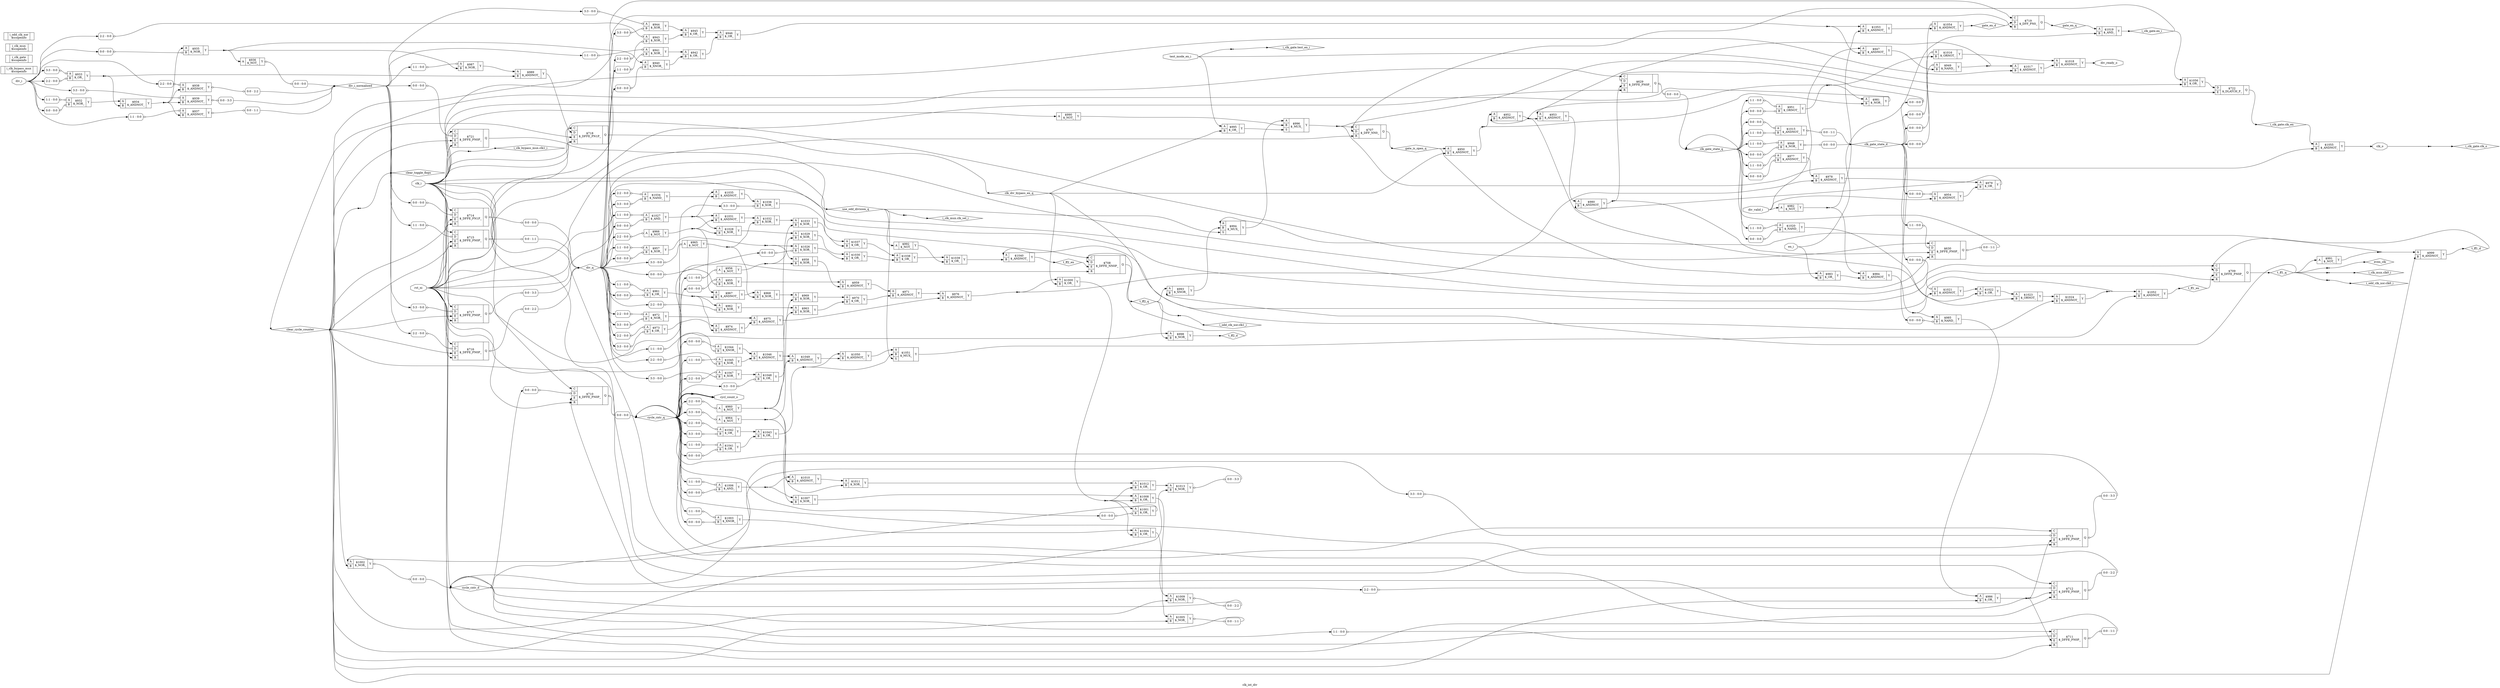 digraph "clk_int_div" {
label="clk_int_div";
rankdir="LR";
remincross=true;
n103 [ shape=diamond, label="clear_cycle_counter", color="black", fontcolor="black"];
n104 [ shape=diamond, label="clear_toggle_flops", color="black", fontcolor="black"];
n105 [ shape=diamond, label="clk_div_bypass_en_q", color="black", fontcolor="black"];
n106 [ shape=diamond, label="clk_gate_state_d", color="black", fontcolor="black"];
n107 [ shape=diamond, label="clk_gate_state_q", color="black", fontcolor="black"];
n108 [ shape=octagon, label="clk_i", color="black", fontcolor="black"];
n109 [ shape=octagon, label="clk_o", color="black", fontcolor="black"];
n110 [ shape=octagon, label="cycl_count_o", color="black", fontcolor="black"];
n111 [ shape=diamond, label="cycle_cntr_d", color="black", fontcolor="black"];
n112 [ shape=diamond, label="cycle_cntr_q", color="black", fontcolor="black"];
n113 [ shape=octagon, label="div_i", color="black", fontcolor="black"];
n114 [ shape=diamond, label="div_i_normalized", color="black", fontcolor="black"];
n115 [ shape=diamond, label="div_q", color="black", fontcolor="black"];
n116 [ shape=octagon, label="div_ready_o", color="black", fontcolor="black"];
n117 [ shape=octagon, label="div_valid_i", color="black", fontcolor="black"];
n118 [ shape=octagon, label="en_i", color="black", fontcolor="black"];
n119 [ shape=diamond, label="even_clk", color="black", fontcolor="black"];
n120 [ shape=diamond, label="gate_en_d", color="black", fontcolor="black"];
n121 [ shape=diamond, label="gate_en_q", color="black", fontcolor="black"];
n122 [ shape=diamond, label="gate_is_open_q", color="black", fontcolor="black"];
n123 [ shape=diamond, label="i_clk_bypass_mux.clk1_i", color="black", fontcolor="black"];
n124 [ shape=diamond, label="i_clk_gate.clk_en", color="black", fontcolor="black"];
n125 [ shape=diamond, label="i_clk_gate.clk_o", color="black", fontcolor="black"];
n126 [ shape=diamond, label="i_clk_gate.en_i", color="black", fontcolor="black"];
n127 [ shape=diamond, label="i_clk_gate.test_en_i", color="black", fontcolor="black"];
n128 [ shape=diamond, label="i_clk_mux.clk0_i", color="black", fontcolor="black"];
n129 [ shape=diamond, label="i_clk_mux.clk_sel_i", color="black", fontcolor="black"];
n130 [ shape=diamond, label="i_odd_clk_xor.clk0_i", color="black", fontcolor="black"];
n131 [ shape=diamond, label="i_odd_clk_xor.clk1_i", color="black", fontcolor="black"];
n132 [ shape=octagon, label="rst_ni", color="black", fontcolor="black"];
n133 [ shape=diamond, label="t_ff1_d", color="black", fontcolor="black"];
n134 [ shape=diamond, label="t_ff1_en", color="black", fontcolor="black"];
n135 [ shape=diamond, label="t_ff1_q", color="black", fontcolor="black"];
n136 [ shape=diamond, label="t_ff2_d", color="black", fontcolor="black"];
n137 [ shape=diamond, label="t_ff2_en", color="black", fontcolor="black"];
n138 [ shape=diamond, label="t_ff2_q", color="black", fontcolor="black"];
n139 [ shape=octagon, label="test_mode_en_i", color="black", fontcolor="black"];
n140 [ shape=diamond, label="use_odd_division_q", color="black", fontcolor="black"];
c144 [ shape=record, label="{{<p141> A|<p142> B}|$1000\n$_OR_|{<p143> Y}}",  ];
c145 [ shape=record, label="{{<p141> A|<p142> B}|$1001\n$_OR_|{<p143> Y}}",  ];
x0 [ shape=record, style=rounded, label="<s0> 0:0 - 0:0 ", color="black", fontcolor="black" ];
x0:e -> c145:p142:w [arrowhead=odiamond, arrowtail=odiamond, dir=both, color="black", fontcolor="black", label=""];
c146 [ shape=record, label="{{<p141> A|<p142> B}|$1002\n$_NOR_|{<p143> Y}}",  ];
x1 [ shape=record, style=rounded, label="<s0> 0:0 - 0:0 ", color="black", fontcolor="black" ];
c146:p143:e -> x1:w [arrowhead=odiamond, arrowtail=odiamond, dir=both, color="black", fontcolor="black", label=""];
c147 [ shape=record, label="{{<p141> A|<p142> B}|$1003\n$_XNOR_|{<p143> Y}}",  ];
x2 [ shape=record, style=rounded, label="<s0> 1:1 - 0:0 ", color="black", fontcolor="black" ];
x2:e -> c147:p141:w [arrowhead=odiamond, arrowtail=odiamond, dir=both, color="black", fontcolor="black", label=""];
x3 [ shape=record, style=rounded, label="<s0> 0:0 - 0:0 ", color="black", fontcolor="black" ];
x3:e -> c147:p142:w [arrowhead=odiamond, arrowtail=odiamond, dir=both, color="black", fontcolor="black", label=""];
c148 [ shape=record, label="{{<p141> A|<p142> B}|$1004\n$_OR_|{<p143> Y}}",  ];
c149 [ shape=record, label="{{<p141> A|<p142> B}|$1005\n$_NOR_|{<p143> Y}}",  ];
x4 [ shape=record, style=rounded, label="<s0> 0:0 - 1:1 ", color="black", fontcolor="black" ];
c149:p143:e -> x4:w [arrowhead=odiamond, arrowtail=odiamond, dir=both, color="black", fontcolor="black", label=""];
c150 [ shape=record, label="{{<p141> A|<p142> B}|$1006\n$_AND_|{<p143> Y}}",  ];
x5 [ shape=record, style=rounded, label="<s0> 1:1 - 0:0 ", color="black", fontcolor="black" ];
x5:e -> c150:p141:w [arrowhead=odiamond, arrowtail=odiamond, dir=both, color="black", fontcolor="black", label=""];
x6 [ shape=record, style=rounded, label="<s0> 0:0 - 0:0 ", color="black", fontcolor="black" ];
x6:e -> c150:p142:w [arrowhead=odiamond, arrowtail=odiamond, dir=both, color="black", fontcolor="black", label=""];
c151 [ shape=record, label="{{<p141> A|<p142> B}|$1007\n$_XOR_|{<p143> Y}}",  ];
c152 [ shape=record, label="{{<p141> A|<p142> B}|$1008\n$_OR_|{<p143> Y}}",  ];
c153 [ shape=record, label="{{<p141> A|<p142> B}|$1009\n$_NOR_|{<p143> Y}}",  ];
x7 [ shape=record, style=rounded, label="<s0> 0:0 - 2:2 ", color="black", fontcolor="black" ];
c153:p143:e -> x7:w [arrowhead=odiamond, arrowtail=odiamond, dir=both, color="black", fontcolor="black", label=""];
c154 [ shape=record, label="{{<p141> A|<p142> B}|$1010\n$_ANDNOT_|{<p143> Y}}",  ];
c155 [ shape=record, label="{{<p141> A|<p142> B}|$1011\n$_XOR_|{<p143> Y}}",  ];
c156 [ shape=record, label="{{<p141> A|<p142> B}|$1012\n$_OR_|{<p143> Y}}",  ];
c157 [ shape=record, label="{{<p141> A|<p142> B}|$1013\n$_NOR_|{<p143> Y}}",  ];
x8 [ shape=record, style=rounded, label="<s0> 0:0 - 3:3 ", color="black", fontcolor="black" ];
c157:p143:e -> x8:w [arrowhead=odiamond, arrowtail=odiamond, dir=both, color="black", fontcolor="black", label=""];
c158 [ shape=record, label="{{<p141> A|<p142> B}|$1015\n$_ANDNOT_|{<p143> Y}}",  ];
x9 [ shape=record, style=rounded, label="<s0> 0:0 - 0:0 ", color="black", fontcolor="black" ];
x9:e -> c158:p141:w [arrowhead=odiamond, arrowtail=odiamond, dir=both, color="black", fontcolor="black", label=""];
x10 [ shape=record, style=rounded, label="<s0> 1:1 - 0:0 ", color="black", fontcolor="black" ];
x10:e -> c158:p142:w [arrowhead=odiamond, arrowtail=odiamond, dir=both, color="black", fontcolor="black", label=""];
x11 [ shape=record, style=rounded, label="<s0> 0:0 - 1:1 ", color="black", fontcolor="black" ];
c158:p143:e -> x11:w [arrowhead=odiamond, arrowtail=odiamond, dir=both, color="black", fontcolor="black", label=""];
c159 [ shape=record, label="{{<p141> A|<p142> B}|$1016\n$_ORNOT_|{<p143> Y}}",  ];
x12 [ shape=record, style=rounded, label="<s0> 0:0 - 0:0 ", color="black", fontcolor="black" ];
x12:e -> c159:p141:w [arrowhead=odiamond, arrowtail=odiamond, dir=both, color="black", fontcolor="black", label=""];
c160 [ shape=record, label="{{<p141> A|<p142> B}|$1017\n$_ANDNOT_|{<p143> Y}}",  ];
c161 [ shape=record, label="{{<p141> A|<p142> B}|$1018\n$_ANDNOT_|{<p143> Y}}",  ];
c162 [ shape=record, label="{{<p141> A|<p142> B}|$1019\n$_AND_|{<p143> Y}}",  ];
c163 [ shape=record, label="{{<p141> A|<p142> B}|$1020\n$_NAND_|{<p143> Y}}",  ];
x13 [ shape=record, style=rounded, label="<s0> 1:1 - 0:0 ", color="black", fontcolor="black" ];
x13:e -> c163:p141:w [arrowhead=odiamond, arrowtail=odiamond, dir=both, color="black", fontcolor="black", label=""];
x14 [ shape=record, style=rounded, label="<s0> 0:0 - 0:0 ", color="black", fontcolor="black" ];
x14:e -> c163:p142:w [arrowhead=odiamond, arrowtail=odiamond, dir=both, color="black", fontcolor="black", label=""];
c164 [ shape=record, label="{{<p141> A|<p142> B}|$1021\n$_ANDNOT_|{<p143> Y}}",  ];
x15 [ shape=record, style=rounded, label="<s0> 0:0 - 0:0 ", color="black", fontcolor="black" ];
x15:e -> c164:p141:w [arrowhead=odiamond, arrowtail=odiamond, dir=both, color="black", fontcolor="black", label=""];
c165 [ shape=record, label="{{<p141> A|<p142> B}|$1022\n$_OR_|{<p143> Y}}",  ];
c166 [ shape=record, label="{{<p141> A|<p142> B}|$1023\n$_ORNOT_|{<p143> Y}}",  ];
c167 [ shape=record, label="{{<p141> A|<p142> B}|$1024\n$_ANDNOT_|{<p143> Y}}",  ];
c168 [ shape=record, label="{{<p141> A|<p142> B}|$1026\n$_XOR_|{<p143> Y}}",  ];
x16 [ shape=record, style=rounded, label="<s0> 0:0 - 0:0 ", color="black", fontcolor="black" ];
x16:e -> c168:p142:w [arrowhead=odiamond, arrowtail=odiamond, dir=both, color="black", fontcolor="black", label=""];
c169 [ shape=record, label="{{<p141> A|<p142> B}|$1027\n$_AND_|{<p143> Y}}",  ];
x17 [ shape=record, style=rounded, label="<s0> 1:1 - 0:0 ", color="black", fontcolor="black" ];
x17:e -> c169:p141:w [arrowhead=odiamond, arrowtail=odiamond, dir=both, color="black", fontcolor="black", label=""];
x18 [ shape=record, style=rounded, label="<s0> 0:0 - 0:0 ", color="black", fontcolor="black" ];
x18:e -> c169:p142:w [arrowhead=odiamond, arrowtail=odiamond, dir=both, color="black", fontcolor="black", label=""];
c170 [ shape=record, label="{{<p141> A|<p142> B}|$1028\n$_XOR_|{<p143> Y}}",  ];
c171 [ shape=record, label="{{<p141> A|<p142> B}|$1029\n$_XOR_|{<p143> Y}}",  ];
c172 [ shape=record, label="{{<p141> A|<p142> B}|$1030\n$_OR_|{<p143> Y}}",  ];
c173 [ shape=record, label="{{<p141> A|<p142> B}|$1031\n$_ANDNOT_|{<p143> Y}}",  ];
c174 [ shape=record, label="{{<p141> A|<p142> B}|$1032\n$_XOR_|{<p143> Y}}",  ];
c175 [ shape=record, label="{{<p141> A|<p142> B}|$1033\n$_XOR_|{<p143> Y}}",  ];
c176 [ shape=record, label="{{<p141> A|<p142> B}|$1034\n$_NAND_|{<p143> Y}}",  ];
x19 [ shape=record, style=rounded, label="<s0> 2:2 - 0:0 ", color="black", fontcolor="black" ];
x19:e -> c176:p141:w [arrowhead=odiamond, arrowtail=odiamond, dir=both, color="black", fontcolor="black", label=""];
x20 [ shape=record, style=rounded, label="<s0> 3:3 - 0:0 ", color="black", fontcolor="black" ];
x20:e -> c176:p142:w [arrowhead=odiamond, arrowtail=odiamond, dir=both, color="black", fontcolor="black", label=""];
c177 [ shape=record, label="{{<p141> A|<p142> B}|$1035\n$_ANDNOT_|{<p143> Y}}",  ];
c178 [ shape=record, label="{{<p141> A|<p142> B}|$1036\n$_XOR_|{<p143> Y}}",  ];
x21 [ shape=record, style=rounded, label="<s0> 3:3 - 0:0 ", color="black", fontcolor="black" ];
x21:e -> c178:p142:w [arrowhead=odiamond, arrowtail=odiamond, dir=both, color="black", fontcolor="black", label=""];
c179 [ shape=record, label="{{<p141> A|<p142> B}|$1037\n$_OR_|{<p143> Y}}",  ];
c180 [ shape=record, label="{{<p141> A|<p142> B}|$1038\n$_OR_|{<p143> Y}}",  ];
c181 [ shape=record, label="{{<p141> A|<p142> B}|$1039\n$_OR_|{<p143> Y}}",  ];
c182 [ shape=record, label="{{<p141> A|<p142> B}|$1040\n$_ANDNOT_|{<p143> Y}}",  ];
c183 [ shape=record, label="{{<p141> A|<p142> B}|$1041\n$_OR_|{<p143> Y}}",  ];
x22 [ shape=record, style=rounded, label="<s0> 1:1 - 0:0 ", color="black", fontcolor="black" ];
x22:e -> c183:p141:w [arrowhead=odiamond, arrowtail=odiamond, dir=both, color="black", fontcolor="black", label=""];
x23 [ shape=record, style=rounded, label="<s0> 0:0 - 0:0 ", color="black", fontcolor="black" ];
x23:e -> c183:p142:w [arrowhead=odiamond, arrowtail=odiamond, dir=both, color="black", fontcolor="black", label=""];
c184 [ shape=record, label="{{<p141> A|<p142> B}|$1042\n$_OR_|{<p143> Y}}",  ];
x24 [ shape=record, style=rounded, label="<s0> 2:2 - 0:0 ", color="black", fontcolor="black" ];
x24:e -> c184:p141:w [arrowhead=odiamond, arrowtail=odiamond, dir=both, color="black", fontcolor="black", label=""];
x25 [ shape=record, style=rounded, label="<s0> 3:3 - 0:0 ", color="black", fontcolor="black" ];
x25:e -> c184:p142:w [arrowhead=odiamond, arrowtail=odiamond, dir=both, color="black", fontcolor="black", label=""];
c185 [ shape=record, label="{{<p141> A|<p142> B}|$1043\n$_OR_|{<p143> Y}}",  ];
c186 [ shape=record, label="{{<p141> A|<p142> B}|$1044\n$_XNOR_|{<p143> Y}}",  ];
x26 [ shape=record, style=rounded, label="<s0> 0:0 - 0:0 ", color="black", fontcolor="black" ];
x26:e -> c186:p141:w [arrowhead=odiamond, arrowtail=odiamond, dir=both, color="black", fontcolor="black", label=""];
x27 [ shape=record, style=rounded, label="<s0> 1:1 - 0:0 ", color="black", fontcolor="black" ];
x27:e -> c186:p142:w [arrowhead=odiamond, arrowtail=odiamond, dir=both, color="black", fontcolor="black", label=""];
c187 [ shape=record, label="{{<p141> A|<p142> B}|$1045\n$_XOR_|{<p143> Y}}",  ];
x28 [ shape=record, style=rounded, label="<s0> 1:1 - 0:0 ", color="black", fontcolor="black" ];
x28:e -> c187:p141:w [arrowhead=odiamond, arrowtail=odiamond, dir=both, color="black", fontcolor="black", label=""];
x29 [ shape=record, style=rounded, label="<s0> 2:2 - 0:0 ", color="black", fontcolor="black" ];
x29:e -> c187:p142:w [arrowhead=odiamond, arrowtail=odiamond, dir=both, color="black", fontcolor="black", label=""];
c188 [ shape=record, label="{{<p141> A|<p142> B}|$1046\n$_ANDNOT_|{<p143> Y}}",  ];
c189 [ shape=record, label="{{<p141> A|<p142> B}|$1047\n$_XOR_|{<p143> Y}}",  ];
x30 [ shape=record, style=rounded, label="<s0> 2:2 - 0:0 ", color="black", fontcolor="black" ];
x30:e -> c189:p141:w [arrowhead=odiamond, arrowtail=odiamond, dir=both, color="black", fontcolor="black", label=""];
x31 [ shape=record, style=rounded, label="<s0> 3:3 - 0:0 ", color="black", fontcolor="black" ];
x31:e -> c189:p142:w [arrowhead=odiamond, arrowtail=odiamond, dir=both, color="black", fontcolor="black", label=""];
c190 [ shape=record, label="{{<p141> A|<p142> B}|$1048\n$_OR_|{<p143> Y}}",  ];
x32 [ shape=record, style=rounded, label="<s0> 3:3 - 0:0 ", color="black", fontcolor="black" ];
x32:e -> c190:p142:w [arrowhead=odiamond, arrowtail=odiamond, dir=both, color="black", fontcolor="black", label=""];
c191 [ shape=record, label="{{<p141> A|<p142> B}|$1049\n$_ANDNOT_|{<p143> Y}}",  ];
c192 [ shape=record, label="{{<p141> A|<p142> B}|$1050\n$_ANDNOT_|{<p143> Y}}",  ];
c194 [ shape=record, label="{{<p141> A|<p142> B|<p193> S}|$1051\n$_MUX_|{<p143> Y}}",  ];
c195 [ shape=record, label="{{<p141> A|<p142> B}|$1052\n$_ANDNOT_|{<p143> Y}}",  ];
c196 [ shape=record, label="{{<p141> A|<p142> B}|$1053\n$_ANDNOT_|{<p143> Y}}",  ];
c197 [ shape=record, label="{{<p141> A|<p142> B}|$1054\n$_ANDNOT_|{<p143> Y}}",  ];
x33 [ shape=record, style=rounded, label="<s0> 0:0 - 0:0 ", color="black", fontcolor="black" ];
x33:e -> c197:p141:w [arrowhead=odiamond, arrowtail=odiamond, dir=both, color="black", fontcolor="black", label=""];
c198 [ shape=record, label="{{<p141> A|<p142> B}|$1055\n$_ANDNOT_|{<p143> Y}}",  ];
c199 [ shape=record, label="{{<p141> A|<p142> B}|$1056\n$_OR_|{<p143> Y}}",  ];
c200 [ shape=record, label="{{<p141> A|<p142> B}|$932\n$_NOR_|{<p143> Y}}",  ];
x34 [ shape=record, style=rounded, label="<s0> 1:1 - 0:0 ", color="black", fontcolor="black" ];
x34:e -> c200:p141:w [arrowhead=odiamond, arrowtail=odiamond, dir=both, color="black", fontcolor="black", label=""];
x35 [ shape=record, style=rounded, label="<s0> 0:0 - 0:0 ", color="black", fontcolor="black" ];
x35:e -> c200:p142:w [arrowhead=odiamond, arrowtail=odiamond, dir=both, color="black", fontcolor="black", label=""];
c201 [ shape=record, label="{{<p141> A|<p142> B}|$933\n$_OR_|{<p143> Y}}",  ];
x36 [ shape=record, style=rounded, label="<s0> 3:3 - 0:0 ", color="black", fontcolor="black" ];
x36:e -> c201:p141:w [arrowhead=odiamond, arrowtail=odiamond, dir=both, color="black", fontcolor="black", label=""];
x37 [ shape=record, style=rounded, label="<s0> 2:2 - 0:0 ", color="black", fontcolor="black" ];
x37:e -> c201:p142:w [arrowhead=odiamond, arrowtail=odiamond, dir=both, color="black", fontcolor="black", label=""];
c202 [ shape=record, label="{{<p141> A|<p142> B}|$934\n$_ANDNOT_|{<p143> Y}}",  ];
c203 [ shape=record, label="{{<p141> A|<p142> B}|$935\n$_NOR_|{<p143> Y}}",  ];
x38 [ shape=record, style=rounded, label="<s0> 0:0 - 0:0 ", color="black", fontcolor="black" ];
x38:e -> c203:p142:w [arrowhead=odiamond, arrowtail=odiamond, dir=both, color="black", fontcolor="black", label=""];
c204 [ shape=record, label="{{<p141> A}|$936\n$_NOT_|{<p143> Y}}",  ];
x39 [ shape=record, style=rounded, label="<s0> 0:0 - 0:0 ", color="black", fontcolor="black" ];
c204:p143:e -> x39:w [arrowhead=odiamond, arrowtail=odiamond, dir=both, color="black", fontcolor="black", label=""];
c205 [ shape=record, label="{{<p141> A|<p142> B}|$937\n$_ANDNOT_|{<p143> Y}}",  ];
x40 [ shape=record, style=rounded, label="<s0> 1:1 - 0:0 ", color="black", fontcolor="black" ];
x40:e -> c205:p141:w [arrowhead=odiamond, arrowtail=odiamond, dir=both, color="black", fontcolor="black", label=""];
x41 [ shape=record, style=rounded, label="<s0> 0:0 - 1:1 ", color="black", fontcolor="black" ];
c205:p143:e -> x41:w [arrowhead=odiamond, arrowtail=odiamond, dir=both, color="black", fontcolor="black", label=""];
c206 [ shape=record, label="{{<p141> A|<p142> B}|$938\n$_ANDNOT_|{<p143> Y}}",  ];
x42 [ shape=record, style=rounded, label="<s0> 2:2 - 0:0 ", color="black", fontcolor="black" ];
x42:e -> c206:p141:w [arrowhead=odiamond, arrowtail=odiamond, dir=both, color="black", fontcolor="black", label=""];
x43 [ shape=record, style=rounded, label="<s0> 0:0 - 2:2 ", color="black", fontcolor="black" ];
c206:p143:e -> x43:w [arrowhead=odiamond, arrowtail=odiamond, dir=both, color="black", fontcolor="black", label=""];
c207 [ shape=record, label="{{<p141> A|<p142> B}|$939\n$_ANDNOT_|{<p143> Y}}",  ];
x44 [ shape=record, style=rounded, label="<s0> 3:3 - 0:0 ", color="black", fontcolor="black" ];
x44:e -> c207:p141:w [arrowhead=odiamond, arrowtail=odiamond, dir=both, color="black", fontcolor="black", label=""];
x45 [ shape=record, style=rounded, label="<s0> 0:0 - 3:3 ", color="black", fontcolor="black" ];
c207:p143:e -> x45:w [arrowhead=odiamond, arrowtail=odiamond, dir=both, color="black", fontcolor="black", label=""];
c208 [ shape=record, label="{{<p141> A|<p142> B}|$940\n$_XNOR_|{<p143> Y}}",  ];
x46 [ shape=record, style=rounded, label="<s0> 0:0 - 0:0 ", color="black", fontcolor="black" ];
x46:e -> c208:p142:w [arrowhead=odiamond, arrowtail=odiamond, dir=both, color="black", fontcolor="black", label=""];
c209 [ shape=record, label="{{<p141> A|<p142> B}|$941\n$_XOR_|{<p143> Y}}",  ];
x47 [ shape=record, style=rounded, label="<s0> 1:1 - 0:0 ", color="black", fontcolor="black" ];
x47:e -> c209:p141:w [arrowhead=odiamond, arrowtail=odiamond, dir=both, color="black", fontcolor="black", label=""];
x48 [ shape=record, style=rounded, label="<s0> 1:1 - 0:0 ", color="black", fontcolor="black" ];
x48:e -> c209:p142:w [arrowhead=odiamond, arrowtail=odiamond, dir=both, color="black", fontcolor="black", label=""];
c210 [ shape=record, label="{{<p141> A|<p142> B}|$942\n$_OR_|{<p143> Y}}",  ];
c211 [ shape=record, label="{{<p141> A|<p142> B}|$943\n$_XOR_|{<p143> Y}}",  ];
x49 [ shape=record, style=rounded, label="<s0> 2:2 - 0:0 ", color="black", fontcolor="black" ];
x49:e -> c211:p141:w [arrowhead=odiamond, arrowtail=odiamond, dir=both, color="black", fontcolor="black", label=""];
x50 [ shape=record, style=rounded, label="<s0> 2:2 - 0:0 ", color="black", fontcolor="black" ];
x50:e -> c211:p142:w [arrowhead=odiamond, arrowtail=odiamond, dir=both, color="black", fontcolor="black", label=""];
c212 [ shape=record, label="{{<p141> A|<p142> B}|$944\n$_XOR_|{<p143> Y}}",  ];
x51 [ shape=record, style=rounded, label="<s0> 3:3 - 0:0 ", color="black", fontcolor="black" ];
x51:e -> c212:p141:w [arrowhead=odiamond, arrowtail=odiamond, dir=both, color="black", fontcolor="black", label=""];
x52 [ shape=record, style=rounded, label="<s0> 3:3 - 0:0 ", color="black", fontcolor="black" ];
x52:e -> c212:p142:w [arrowhead=odiamond, arrowtail=odiamond, dir=both, color="black", fontcolor="black", label=""];
c213 [ shape=record, label="{{<p141> A|<p142> B}|$945\n$_OR_|{<p143> Y}}",  ];
c214 [ shape=record, label="{{<p141> A|<p142> B}|$946\n$_OR_|{<p143> Y}}",  ];
c215 [ shape=record, label="{{<p141> A|<p142> B}|$947\n$_ANDNOT_|{<p143> Y}}",  ];
c216 [ shape=record, label="{{<p141> A|<p142> B}|$948\n$_NOR_|{<p143> Y}}",  ];
x53 [ shape=record, style=rounded, label="<s0> 1:1 - 0:0 ", color="black", fontcolor="black" ];
x53:e -> c216:p141:w [arrowhead=odiamond, arrowtail=odiamond, dir=both, color="black", fontcolor="black", label=""];
x54 [ shape=record, style=rounded, label="<s0> 0:0 - 0:0 ", color="black", fontcolor="black" ];
x54:e -> c216:p142:w [arrowhead=odiamond, arrowtail=odiamond, dir=both, color="black", fontcolor="black", label=""];
x55 [ shape=record, style=rounded, label="<s0> 0:0 - 0:0 ", color="black", fontcolor="black" ];
c216:p143:e -> x55:w [arrowhead=odiamond, arrowtail=odiamond, dir=both, color="black", fontcolor="black", label=""];
c217 [ shape=record, label="{{<p141> A|<p142> B}|$949\n$_NAND_|{<p143> Y}}",  ];
x56 [ shape=record, style=rounded, label="<s0> 0:0 - 0:0 ", color="black", fontcolor="black" ];
x56:e -> c217:p141:w [arrowhead=odiamond, arrowtail=odiamond, dir=both, color="black", fontcolor="black", label=""];
c218 [ shape=record, label="{{<p141> A|<p142> B}|$950\n$_ANDNOT_|{<p143> Y}}",  ];
c219 [ shape=record, label="{{<p141> A|<p142> B}|$951\n$_ORNOT_|{<p143> Y}}",  ];
x57 [ shape=record, style=rounded, label="<s0> 1:1 - 0:0 ", color="black", fontcolor="black" ];
x57:e -> c219:p141:w [arrowhead=odiamond, arrowtail=odiamond, dir=both, color="black", fontcolor="black", label=""];
x58 [ shape=record, style=rounded, label="<s0> 0:0 - 0:0 ", color="black", fontcolor="black" ];
x58:e -> c219:p142:w [arrowhead=odiamond, arrowtail=odiamond, dir=both, color="black", fontcolor="black", label=""];
c220 [ shape=record, label="{{<p141> A|<p142> B}|$952\n$_ANDNOT_|{<p143> Y}}",  ];
c221 [ shape=record, label="{{<p141> A|<p142> B}|$953\n$_ANDNOT_|{<p143> Y}}",  ];
c222 [ shape=record, label="{{<p141> A|<p142> B}|$954\n$_ANDNOT_|{<p143> Y}}",  ];
x59 [ shape=record, style=rounded, label="<s0> 0:0 - 0:0 ", color="black", fontcolor="black" ];
x59:e -> c222:p141:w [arrowhead=odiamond, arrowtail=odiamond, dir=both, color="black", fontcolor="black", label=""];
c223 [ shape=record, label="{{<p141> A|<p142> B}|$955\n$_XOR_|{<p143> Y}}",  ];
x60 [ shape=record, style=rounded, label="<s0> 0:0 - 0:0 ", color="black", fontcolor="black" ];
x60:e -> c223:p141:w [arrowhead=odiamond, arrowtail=odiamond, dir=both, color="black", fontcolor="black", label=""];
x61 [ shape=record, style=rounded, label="<s0> 0:0 - 0:0 ", color="black", fontcolor="black" ];
x61:e -> c223:p142:w [arrowhead=odiamond, arrowtail=odiamond, dir=both, color="black", fontcolor="black", label=""];
c224 [ shape=record, label="{{<p141> A}|$956\n$_NOT_|{<p143> Y}}",  ];
x62 [ shape=record, style=rounded, label="<s0> 1:1 - 0:0 ", color="black", fontcolor="black" ];
x62:e -> c224:p141:w [arrowhead=odiamond, arrowtail=odiamond, dir=both, color="black", fontcolor="black", label=""];
c225 [ shape=record, label="{{<p141> A|<p142> B}|$957\n$_XOR_|{<p143> Y}}",  ];
x63 [ shape=record, style=rounded, label="<s0> 1:1 - 0:0 ", color="black", fontcolor="black" ];
x63:e -> c225:p141:w [arrowhead=odiamond, arrowtail=odiamond, dir=both, color="black", fontcolor="black", label=""];
x64 [ shape=record, style=rounded, label="<s0> 0:0 - 0:0 ", color="black", fontcolor="black" ];
x64:e -> c225:p142:w [arrowhead=odiamond, arrowtail=odiamond, dir=both, color="black", fontcolor="black", label=""];
c226 [ shape=record, label="{{<p141> A|<p142> B}|$958\n$_XOR_|{<p143> Y}}",  ];
c227 [ shape=record, label="{{<p141> A|<p142> B}|$959\n$_ANDNOT_|{<p143> Y}}",  ];
c228 [ shape=record, label="{{<p141> A}|$960\n$_NOT_|{<p143> Y}}",  ];
x65 [ shape=record, style=rounded, label="<s0> 2:2 - 0:0 ", color="black", fontcolor="black" ];
x65:e -> c228:p141:w [arrowhead=odiamond, arrowtail=odiamond, dir=both, color="black", fontcolor="black", label=""];
c229 [ shape=record, label="{{<p141> A|<p142> B}|$961\n$_OR_|{<p143> Y}}",  ];
x66 [ shape=record, style=rounded, label="<s0> 1:1 - 0:0 ", color="black", fontcolor="black" ];
x66:e -> c229:p141:w [arrowhead=odiamond, arrowtail=odiamond, dir=both, color="black", fontcolor="black", label=""];
x67 [ shape=record, style=rounded, label="<s0> 0:0 - 0:0 ", color="black", fontcolor="black" ];
x67:e -> c229:p142:w [arrowhead=odiamond, arrowtail=odiamond, dir=both, color="black", fontcolor="black", label=""];
c230 [ shape=record, label="{{<p141> A|<p142> B}|$962\n$_XOR_|{<p143> Y}}",  ];
x68 [ shape=record, style=rounded, label="<s0> 2:2 - 0:0 ", color="black", fontcolor="black" ];
x68:e -> c230:p142:w [arrowhead=odiamond, arrowtail=odiamond, dir=both, color="black", fontcolor="black", label=""];
c231 [ shape=record, label="{{<p141> A|<p142> B}|$963\n$_XOR_|{<p143> Y}}",  ];
c232 [ shape=record, label="{{<p141> A}|$964\n$_NOT_|{<p143> Y}}",  ];
x69 [ shape=record, style=rounded, label="<s0> 3:3 - 0:0 ", color="black", fontcolor="black" ];
x69:e -> c232:p141:w [arrowhead=odiamond, arrowtail=odiamond, dir=both, color="black", fontcolor="black", label=""];
c233 [ shape=record, label="{{<p141> A}|$965\n$_NOT_|{<p143> Y}}",  ];
x70 [ shape=record, style=rounded, label="<s0> 3:3 - 0:0 ", color="black", fontcolor="black" ];
x70:e -> c233:p141:w [arrowhead=odiamond, arrowtail=odiamond, dir=both, color="black", fontcolor="black", label=""];
c234 [ shape=record, label="{{<p141> A}|$966\n$_NOT_|{<p143> Y}}",  ];
x71 [ shape=record, style=rounded, label="<s0> 2:2 - 0:0 ", color="black", fontcolor="black" ];
x71:e -> c234:p141:w [arrowhead=odiamond, arrowtail=odiamond, dir=both, color="black", fontcolor="black", label=""];
c235 [ shape=record, label="{{<p141> A|<p142> B}|$967\n$_ANDNOT_|{<p143> Y}}",  ];
c236 [ shape=record, label="{{<p141> A|<p142> B}|$968\n$_XOR_|{<p143> Y}}",  ];
c237 [ shape=record, label="{{<p141> A|<p142> B}|$969\n$_XOR_|{<p143> Y}}",  ];
c238 [ shape=record, label="{{<p141> A|<p142> B}|$970\n$_OR_|{<p143> Y}}",  ];
c239 [ shape=record, label="{{<p141> A|<p142> B}|$971\n$_ANDNOT_|{<p143> Y}}",  ];
c240 [ shape=record, label="{{<p141> A|<p142> B}|$972\n$_NOR_|{<p143> Y}}",  ];
x72 [ shape=record, style=rounded, label="<s0> 2:2 - 0:0 ", color="black", fontcolor="black" ];
x72:e -> c240:p141:w [arrowhead=odiamond, arrowtail=odiamond, dir=both, color="black", fontcolor="black", label=""];
x73 [ shape=record, style=rounded, label="<s0> 3:3 - 0:0 ", color="black", fontcolor="black" ];
x73:e -> c240:p142:w [arrowhead=odiamond, arrowtail=odiamond, dir=both, color="black", fontcolor="black", label=""];
c241 [ shape=record, label="{{<p141> A|<p142> B}|$973\n$_OR_|{<p143> Y}}",  ];
x74 [ shape=record, style=rounded, label="<s0> 2:2 - 0:0 ", color="black", fontcolor="black" ];
x74:e -> c241:p141:w [arrowhead=odiamond, arrowtail=odiamond, dir=both, color="black", fontcolor="black", label=""];
x75 [ shape=record, style=rounded, label="<s0> 3:3 - 0:0 ", color="black", fontcolor="black" ];
x75:e -> c241:p142:w [arrowhead=odiamond, arrowtail=odiamond, dir=both, color="black", fontcolor="black", label=""];
c242 [ shape=record, label="{{<p141> A|<p142> B}|$974\n$_ANDNOT_|{<p143> Y}}",  ];
c243 [ shape=record, label="{{<p141> A|<p142> B}|$975\n$_ANDNOT_|{<p143> Y}}",  ];
c244 [ shape=record, label="{{<p141> A|<p142> B}|$976\n$_ANDNOT_|{<p143> Y}}",  ];
c245 [ shape=record, label="{{<p141> A|<p142> B}|$977\n$_ANDNOT_|{<p143> Y}}",  ];
x76 [ shape=record, style=rounded, label="<s0> 1:1 - 0:0 ", color="black", fontcolor="black" ];
x76:e -> c245:p141:w [arrowhead=odiamond, arrowtail=odiamond, dir=both, color="black", fontcolor="black", label=""];
x77 [ shape=record, style=rounded, label="<s0> 0:0 - 0:0 ", color="black", fontcolor="black" ];
x77:e -> c245:p142:w [arrowhead=odiamond, arrowtail=odiamond, dir=both, color="black", fontcolor="black", label=""];
c246 [ shape=record, label="{{<p141> A|<p142> B}|$978\n$_ANDNOT_|{<p143> Y}}",  ];
c247 [ shape=record, label="{{<p141> A|<p142> B}|$979\n$_OR_|{<p143> Y}}",  ];
c248 [ shape=record, label="{{<p141> A|<p142> B}|$980\n$_ANDNOT_|{<p143> Y}}",  ];
c249 [ shape=record, label="{{<p141> A|<p142> B}|$981\n$_NOR_|{<p143> Y}}",  ];
c250 [ shape=record, label="{{<p141> A}|$982\n$_NOT_|{<p143> Y}}",  ];
c251 [ shape=record, label="{{<p141> A|<p142> B}|$983\n$_OR_|{<p143> Y}}",  ];
c252 [ shape=record, label="{{<p141> A|<p142> B}|$984\n$_ANDNOT_|{<p143> Y}}",  ];
c253 [ shape=record, label="{{<p141> A|<p142> B}|$985\n$_NAND_|{<p143> Y}}",  ];
x78 [ shape=record, style=rounded, label="<s0> 0:0 - 0:0 ", color="black", fontcolor="black" ];
x78:e -> c253:p142:w [arrowhead=odiamond, arrowtail=odiamond, dir=both, color="black", fontcolor="black", label=""];
c254 [ shape=record, label="{{<p141> A|<p142> B}|$986\n$_OR_|{<p143> Y}}",  ];
c255 [ shape=record, label="{{<p141> A|<p142> B}|$987\n$_NOR_|{<p143> Y}}",  ];
x79 [ shape=record, style=rounded, label="<s0> 1:1 - 0:0 ", color="black", fontcolor="black" ];
x79:e -> c255:p141:w [arrowhead=odiamond, arrowtail=odiamond, dir=both, color="black", fontcolor="black", label=""];
c256 [ shape=record, label="{{<p141> A|<p142> B}|$989\n$_ANDNOT_|{<p143> Y}}",  ];
c257 [ shape=record, label="{{<p141> A}|$990\n$_NOT_|{<p143> Y}}",  ];
c258 [ shape=record, label="{{<p141> A}|$991\n$_NOT_|{<p143> Y}}",  ];
c259 [ shape=record, label="{{<p141> A}|$992\n$_NOT_|{<p143> Y}}",  ];
c260 [ shape=record, label="{{<p141> A|<p142> B}|$993\n$_XNOR_|{<p143> Y}}",  ];
c261 [ shape=record, label="{{<p141> A|<p142> B|<p193> S}|$994\n$_MUX_|{<p143> Y}}",  ];
c262 [ shape=record, label="{{<p141> A|<p142> B}|$995\n$_OR_|{<p143> Y}}",  ];
c263 [ shape=record, label="{{<p141> A|<p142> B|<p193> S}|$996\n$_MUX_|{<p143> Y}}",  ];
c264 [ shape=record, label="{{<p141> A|<p142> B}|$998\n$_NOR_|{<p143> Y}}",  ];
c265 [ shape=record, label="{{<p141> A|<p142> B}|$999\n$_ANDNOT_|{<p143> Y}}",  ];
c271 [ shape=record, label="{{<p266> C|<p267> D|<p268> E|<p269> R}|$629\n$_DFFE_PN0P_|{<p270> Q}}",  ];
x80 [ shape=record, style=rounded, label="<s0> 0:0 - 0:0 ", color="black", fontcolor="black" ];
x80:e -> c271:p267:w [arrowhead=odiamond, arrowtail=odiamond, dir=both, color="black", fontcolor="black", label=""];
x81 [ shape=record, style=rounded, label="<s0> 0:0 - 0:0 ", color="black", fontcolor="black" ];
c271:p270:e -> x81:w [arrowhead=odiamond, arrowtail=odiamond, dir=both, color="black", fontcolor="black", label=""];
c272 [ shape=record, label="{{<p266> C|<p267> D|<p268> E|<p269> R}|$630\n$_DFFE_PN0P_|{<p270> Q}}",  ];
x82 [ shape=record, style=rounded, label="<s0> 1:1 - 0:0 ", color="black", fontcolor="black" ];
x82:e -> c272:p267:w [arrowhead=odiamond, arrowtail=odiamond, dir=both, color="black", fontcolor="black", label=""];
x83 [ shape=record, style=rounded, label="<s0> 0:0 - 1:1 ", color="black", fontcolor="black" ];
c272:p270:e -> x83:w [arrowhead=odiamond, arrowtail=odiamond, dir=both, color="black", fontcolor="black", label=""];
c273 [ shape=record, label="{{<p266> C|<p267> D|<p269> R}|$707\n$_DFF_NN0_|{<p270> Q}}",  ];
c274 [ shape=record, label="{{<p266> C|<p267> D|<p268> E|<p269> R}|$708\n$_DFFE_NN0P_|{<p270> Q}}",  ];
c275 [ shape=record, label="{{<p266> C|<p267> D|<p268> E|<p269> R}|$709\n$_DFFE_PN0P_|{<p270> Q}}",  ];
c276 [ shape=record, label="{{<p266> C|<p267> D|<p268> E|<p269> R}|$710\n$_DFFE_PN0P_|{<p270> Q}}",  ];
x84 [ shape=record, style=rounded, label="<s0> 0:0 - 0:0 ", color="black", fontcolor="black" ];
x84:e -> c276:p267:w [arrowhead=odiamond, arrowtail=odiamond, dir=both, color="black", fontcolor="black", label=""];
x85 [ shape=record, style=rounded, label="<s0> 0:0 - 0:0 ", color="black", fontcolor="black" ];
c276:p270:e -> x85:w [arrowhead=odiamond, arrowtail=odiamond, dir=both, color="black", fontcolor="black", label=""];
c277 [ shape=record, label="{{<p266> C|<p267> D|<p268> E|<p269> R}|$711\n$_DFFE_PN0P_|{<p270> Q}}",  ];
x86 [ shape=record, style=rounded, label="<s0> 1:1 - 0:0 ", color="black", fontcolor="black" ];
x86:e -> c277:p267:w [arrowhead=odiamond, arrowtail=odiamond, dir=both, color="black", fontcolor="black", label=""];
x87 [ shape=record, style=rounded, label="<s0> 0:0 - 1:1 ", color="black", fontcolor="black" ];
c277:p270:e -> x87:w [arrowhead=odiamond, arrowtail=odiamond, dir=both, color="black", fontcolor="black", label=""];
c278 [ shape=record, label="{{<p266> C|<p267> D|<p268> E|<p269> R}|$712\n$_DFFE_PN0P_|{<p270> Q}}",  ];
x88 [ shape=record, style=rounded, label="<s0> 2:2 - 0:0 ", color="black", fontcolor="black" ];
x88:e -> c278:p267:w [arrowhead=odiamond, arrowtail=odiamond, dir=both, color="black", fontcolor="black", label=""];
x89 [ shape=record, style=rounded, label="<s0> 0:0 - 2:2 ", color="black", fontcolor="black" ];
c278:p270:e -> x89:w [arrowhead=odiamond, arrowtail=odiamond, dir=both, color="black", fontcolor="black", label=""];
c279 [ shape=record, label="{{<p266> C|<p267> D|<p268> E|<p269> R}|$713\n$_DFFE_PN0P_|{<p270> Q}}",  ];
x90 [ shape=record, style=rounded, label="<s0> 3:3 - 0:0 ", color="black", fontcolor="black" ];
x90:e -> c279:p267:w [arrowhead=odiamond, arrowtail=odiamond, dir=both, color="black", fontcolor="black", label=""];
x91 [ shape=record, style=rounded, label="<s0> 0:0 - 3:3 ", color="black", fontcolor="black" ];
c279:p270:e -> x91:w [arrowhead=odiamond, arrowtail=odiamond, dir=both, color="black", fontcolor="black", label=""];
c280 [ shape=record, label="{{<p266> C|<p267> D|<p268> E|<p269> R}|$714\n$_DFFE_PN1P_|{<p270> Q}}",  ];
x92 [ shape=record, style=rounded, label="<s0> 0:0 - 0:0 ", color="black", fontcolor="black" ];
x92:e -> c280:p267:w [arrowhead=odiamond, arrowtail=odiamond, dir=both, color="black", fontcolor="black", label=""];
x93 [ shape=record, style=rounded, label="<s0> 0:0 - 0:0 ", color="black", fontcolor="black" ];
c280:p270:e -> x93:w [arrowhead=odiamond, arrowtail=odiamond, dir=both, color="black", fontcolor="black", label=""];
c281 [ shape=record, label="{{<p266> C|<p267> D|<p268> E|<p269> R}|$715\n$_DFFE_PN0P_|{<p270> Q}}",  ];
x94 [ shape=record, style=rounded, label="<s0> 1:1 - 0:0 ", color="black", fontcolor="black" ];
x94:e -> c281:p267:w [arrowhead=odiamond, arrowtail=odiamond, dir=both, color="black", fontcolor="black", label=""];
x95 [ shape=record, style=rounded, label="<s0> 0:0 - 1:1 ", color="black", fontcolor="black" ];
c281:p270:e -> x95:w [arrowhead=odiamond, arrowtail=odiamond, dir=both, color="black", fontcolor="black", label=""];
c282 [ shape=record, label="{{<p266> C|<p267> D|<p268> E|<p269> R}|$716\n$_DFFE_PN0P_|{<p270> Q}}",  ];
x96 [ shape=record, style=rounded, label="<s0> 2:2 - 0:0 ", color="black", fontcolor="black" ];
x96:e -> c282:p267:w [arrowhead=odiamond, arrowtail=odiamond, dir=both, color="black", fontcolor="black", label=""];
x97 [ shape=record, style=rounded, label="<s0> 0:0 - 2:2 ", color="black", fontcolor="black" ];
c282:p270:e -> x97:w [arrowhead=odiamond, arrowtail=odiamond, dir=both, color="black", fontcolor="black", label=""];
c283 [ shape=record, label="{{<p266> C|<p267> D|<p268> E|<p269> R}|$717\n$_DFFE_PN0P_|{<p270> Q}}",  ];
x98 [ shape=record, style=rounded, label="<s0> 3:3 - 0:0 ", color="black", fontcolor="black" ];
x98:e -> c283:p267:w [arrowhead=odiamond, arrowtail=odiamond, dir=both, color="black", fontcolor="black", label=""];
x99 [ shape=record, style=rounded, label="<s0> 0:0 - 3:3 ", color="black", fontcolor="black" ];
c283:p270:e -> x99:w [arrowhead=odiamond, arrowtail=odiamond, dir=both, color="black", fontcolor="black", label=""];
c284 [ shape=record, label="{{<p266> C|<p267> D|<p268> E|<p269> R}|$718\n$_DFFE_PN1P_|{<p270> Q}}",  ];
c285 [ shape=record, label="{{<p266> C|<p267> D|<p269> R}|$719\n$_DFF_PN0_|{<p270> Q}}",  ];
c286 [ shape=record, label="{{<p266> C|<p267> D|<p268> E|<p269> R}|$721\n$_DFFE_PN0P_|{<p270> Q}}",  ];
x100 [ shape=record, style=rounded, label="<s0> 0:0 - 0:0 ", color="black", fontcolor="black" ];
x100:e -> c286:p267:w [arrowhead=odiamond, arrowtail=odiamond, dir=both, color="black", fontcolor="black", label=""];
c287 [ shape=record, label="{{<p267> D|<p268> E}|$722\n$_DLATCH_P_|{<p270> Q}}",  ];
c288 [ shape=record, label="{{}|i_clk_bypass_mux\n$scopeinfo|{}}",  ];
c289 [ shape=record, label="{{}|i_clk_gate\n$scopeinfo|{}}",  ];
c290 [ shape=record, label="{{}|i_clk_mux\n$scopeinfo|{}}",  ];
c291 [ shape=record, label="{{}|i_odd_clk_xor\n$scopeinfo|{}}",  ];
x101 [shape=point, ];
x102 [shape=point, ];
x103 [shape=point, ];
x104 [shape=point, ];
x105 [shape=point, ];
x106 [shape=point, ];
x107 [shape=point, ];
x108 [shape=point, ];
x109 [shape=point, ];
x110 [shape=point, ];
n1 [ shape=point ];
c254:p143:e -> n1:w [color="black", fontcolor="black", label=""];
n1:e -> c276:p268:w [color="black", fontcolor="black", label=""];
n1:e -> c277:p268:w [color="black", fontcolor="black", label=""];
n1:e -> c278:p268:w [color="black", fontcolor="black", label=""];
n1:e -> c279:p268:w [color="black", fontcolor="black", label=""];
n10 [ shape=point ];
c201:p143:e -> n10:w [color="black", fontcolor="black", label=""];
n10:e -> c202:p142:w [color="black", fontcolor="black", label=""];
n10:e -> c256:p142:w [color="black", fontcolor="black", label=""];
c245:p143:e -> c246:p141:w [color="black", fontcolor="black", label=""];
c246:p143:e -> c247:p141:w [color="black", fontcolor="black", label=""];
c247:p143:e -> c248:p142:w [color="black", fontcolor="black", label=""];
c249:p143:e -> n103:w [color="black", fontcolor="black", label=""];
n103:e -> c146:p142:w [color="black", fontcolor="black", label=""];
n103:e -> c149:p142:w [color="black", fontcolor="black", label=""];
n103:e -> c153:p142:w [color="black", fontcolor="black", label=""];
n103:e -> c157:p142:w [color="black", fontcolor="black", label=""];
n103:e -> c160:p142:w [color="black", fontcolor="black", label=""];
n103:e -> c254:p142:w [color="black", fontcolor="black", label=""];
n103:e -> c264:p141:w [color="black", fontcolor="black", label=""];
n103:e -> c265:p142:w [color="black", fontcolor="black", label=""];
n103:e -> c280:p268:w [color="black", fontcolor="black", label=""];
n103:e -> c281:p268:w [color="black", fontcolor="black", label=""];
n103:e -> c282:p268:w [color="black", fontcolor="black", label=""];
n103:e -> c283:p268:w [color="black", fontcolor="black", label=""];
n103:e -> c284:p268:w [color="black", fontcolor="black", label=""];
n103:e -> c286:p268:w [color="black", fontcolor="black", label=""];
n103:e -> x101:w [color="black", fontcolor="black", label=""];
x101:e -> n104:w [color="black", fontcolor="black", label=""];
c284:p270:e -> n105:w [color="black", fontcolor="black", label=""];
n105:e -> c144:p142:w [color="black", fontcolor="black", label=""];
n105:e -> c167:p142:w [color="black", fontcolor="black", label=""];
n105:e -> c218:p142:w [color="black", fontcolor="black", label=""];
n105:e -> c262:p142:w [color="black", fontcolor="black", label=""];
x11:s0:e -> n106:w [color="black", fontcolor="black", label=""];
x55:s0:e -> n106:w [color="black", fontcolor="black", label=""];
n106:e -> x12:s0:w [color="black", fontcolor="black", label=""];
n106:e -> x15:s0:w [color="black", fontcolor="black", label=""];
n106:e -> x33:s0:w [color="black", fontcolor="black", label=""];
n106:e -> x56:s0:w [color="black", fontcolor="black", label=""];
n106:e -> x59:s0:w [color="black", fontcolor="black", label=""];
n106:e -> x78:s0:w [color="black", fontcolor="black", label=""];
n106:e -> x80:s0:w [color="black", fontcolor="black", label=""];
n106:e -> x82:s0:w [color="black", fontcolor="black", label=""];
x81:s0:e -> n107:w [color="black", fontcolor="black", label=""];
x83:s0:e -> n107:w [color="black", fontcolor="black", label=""];
n107:e -> x10:s0:w [color="black", fontcolor="black", label=""];
n107:e -> x13:s0:w [color="black", fontcolor="black", label=""];
n107:e -> x14:s0:w [color="black", fontcolor="black", label=""];
n107:e -> x53:s0:w [color="black", fontcolor="black", label=""];
n107:e -> x54:s0:w [color="black", fontcolor="black", label=""];
n107:e -> x57:s0:w [color="black", fontcolor="black", label=""];
n107:e -> x58:s0:w [color="black", fontcolor="black", label=""];
n107:e -> x76:s0:w [color="black", fontcolor="black", label=""];
n107:e -> x77:s0:w [color="black", fontcolor="black", label=""];
n107:e -> x9:s0:w [color="black", fontcolor="black", label=""];
n108:e -> c257:p141:w [color="black", fontcolor="black", label=""];
n108:e -> c271:p266:w [color="black", fontcolor="black", label=""];
n108:e -> c272:p266:w [color="black", fontcolor="black", label=""];
n108:e -> c274:p266:w [color="black", fontcolor="black", label=""];
n108:e -> c275:p266:w [color="black", fontcolor="black", label=""];
n108:e -> c276:p266:w [color="black", fontcolor="black", label=""];
n108:e -> c277:p266:w [color="black", fontcolor="black", label=""];
n108:e -> c278:p266:w [color="black", fontcolor="black", label=""];
n108:e -> c279:p266:w [color="black", fontcolor="black", label=""];
n108:e -> c280:p266:w [color="black", fontcolor="black", label=""];
n108:e -> c281:p266:w [color="black", fontcolor="black", label=""];
n108:e -> c282:p266:w [color="black", fontcolor="black", label=""];
n108:e -> c283:p266:w [color="black", fontcolor="black", label=""];
n108:e -> c284:p266:w [color="black", fontcolor="black", label=""];
n108:e -> c285:p266:w [color="black", fontcolor="black", label=""];
n108:e -> c286:p266:w [color="black", fontcolor="black", label=""];
n108:e -> x104:w [color="black", fontcolor="black", label=""];
c198:p143:e -> n109:w [color="black", fontcolor="black", label=""];
n109:e -> x105:w [color="black", fontcolor="black", label=""];
c257:p143:e -> c263:p142:w [color="black", fontcolor="black", label=""];
x102:e -> n110:w [color="black", fontcolor="black", style="setlinewidth(3)", label=""];
x1:s0:e -> n111:w [color="black", fontcolor="black", label=""];
x4:s0:e -> n111:w [color="black", fontcolor="black", label=""];
x7:s0:e -> n111:w [color="black", fontcolor="black", label=""];
x8:s0:e -> n111:w [color="black", fontcolor="black", label=""];
n111:e -> x84:s0:w [color="black", fontcolor="black", label=""];
n111:e -> x86:s0:w [color="black", fontcolor="black", label=""];
n111:e -> x88:s0:w [color="black", fontcolor="black", label=""];
n111:e -> x90:s0:w [color="black", fontcolor="black", label=""];
x85:s0:e -> n112:w [color="black", fontcolor="black", label=""];
x87:s0:e -> n112:w [color="black", fontcolor="black", label=""];
x89:s0:e -> n112:w [color="black", fontcolor="black", label=""];
x91:s0:e -> n112:w [color="black", fontcolor="black", label=""];
n112:e -> x0:s0:w [color="black", fontcolor="black", label=""];
n112:e -> x102:w [color="black", fontcolor="black", style="setlinewidth(3)", label=""];
n112:e -> x16:s0:w [color="black", fontcolor="black", label=""];
n112:e -> x21:s0:w [color="black", fontcolor="black", label=""];
n112:e -> x22:s0:w [color="black", fontcolor="black", label=""];
n112:e -> x23:s0:w [color="black", fontcolor="black", label=""];
n112:e -> x24:s0:w [color="black", fontcolor="black", label=""];
n112:e -> x25:s0:w [color="black", fontcolor="black", label=""];
n112:e -> x26:s0:w [color="black", fontcolor="black", label=""];
n112:e -> x28:s0:w [color="black", fontcolor="black", label=""];
n112:e -> x2:s0:w [color="black", fontcolor="black", label=""];
n112:e -> x30:s0:w [color="black", fontcolor="black", label=""];
n112:e -> x32:s0:w [color="black", fontcolor="black", label=""];
n112:e -> x3:s0:w [color="black", fontcolor="black", label=""];
n112:e -> x5:s0:w [color="black", fontcolor="black", label=""];
n112:e -> x60:s0:w [color="black", fontcolor="black", label=""];
n112:e -> x62:s0:w [color="black", fontcolor="black", label=""];
n112:e -> x65:s0:w [color="black", fontcolor="black", label=""];
n112:e -> x69:s0:w [color="black", fontcolor="black", label=""];
n112:e -> x6:s0:w [color="black", fontcolor="black", label=""];
n113:e -> x34:s0:w [color="black", fontcolor="black", label=""];
n113:e -> x35:s0:w [color="black", fontcolor="black", label=""];
n113:e -> x36:s0:w [color="black", fontcolor="black", label=""];
n113:e -> x37:s0:w [color="black", fontcolor="black", label=""];
n113:e -> x38:s0:w [color="black", fontcolor="black", label=""];
n113:e -> x40:s0:w [color="black", fontcolor="black", label=""];
n113:e -> x42:s0:w [color="black", fontcolor="black", label=""];
n113:e -> x44:s0:w [color="black", fontcolor="black", label=""];
n113:e -> x49:s0:w [color="black", fontcolor="black", label=""];
x39:s0:e -> n114:w [color="black", fontcolor="black", label=""];
x41:s0:e -> n114:w [color="black", fontcolor="black", label=""];
x43:s0:e -> n114:w [color="black", fontcolor="black", label=""];
x45:s0:e -> n114:w [color="black", fontcolor="black", label=""];
n114:e -> x100:s0:w [color="black", fontcolor="black", label=""];
n114:e -> x47:s0:w [color="black", fontcolor="black", label=""];
n114:e -> x51:s0:w [color="black", fontcolor="black", label=""];
n114:e -> x79:s0:w [color="black", fontcolor="black", label=""];
n114:e -> x92:s0:w [color="black", fontcolor="black", label=""];
n114:e -> x94:s0:w [color="black", fontcolor="black", label=""];
n114:e -> x96:s0:w [color="black", fontcolor="black", label=""];
n114:e -> x98:s0:w [color="black", fontcolor="black", label=""];
x93:s0:e -> n115:w [color="black", fontcolor="black", label=""];
x95:s0:e -> n115:w [color="black", fontcolor="black", label=""];
x97:s0:e -> n115:w [color="black", fontcolor="black", label=""];
x99:s0:e -> n115:w [color="black", fontcolor="black", label=""];
n115:e -> x17:s0:w [color="black", fontcolor="black", label=""];
n115:e -> x18:s0:w [color="black", fontcolor="black", label=""];
n115:e -> x19:s0:w [color="black", fontcolor="black", label=""];
n115:e -> x20:s0:w [color="black", fontcolor="black", label=""];
n115:e -> x27:s0:w [color="black", fontcolor="black", label=""];
n115:e -> x29:s0:w [color="black", fontcolor="black", label=""];
n115:e -> x31:s0:w [color="black", fontcolor="black", label=""];
n115:e -> x46:s0:w [color="black", fontcolor="black", label=""];
n115:e -> x48:s0:w [color="black", fontcolor="black", label=""];
n115:e -> x50:s0:w [color="black", fontcolor="black", label=""];
n115:e -> x52:s0:w [color="black", fontcolor="black", label=""];
n115:e -> x61:s0:w [color="black", fontcolor="black", label=""];
n115:e -> x63:s0:w [color="black", fontcolor="black", label=""];
n115:e -> x64:s0:w [color="black", fontcolor="black", label=""];
n115:e -> x66:s0:w [color="black", fontcolor="black", label=""];
n115:e -> x67:s0:w [color="black", fontcolor="black", label=""];
n115:e -> x68:s0:w [color="black", fontcolor="black", label=""];
n115:e -> x70:s0:w [color="black", fontcolor="black", label=""];
n115:e -> x71:s0:w [color="black", fontcolor="black", label=""];
n115:e -> x72:s0:w [color="black", fontcolor="black", label=""];
n115:e -> x73:s0:w [color="black", fontcolor="black", label=""];
n115:e -> x74:s0:w [color="black", fontcolor="black", label=""];
n115:e -> x75:s0:w [color="black", fontcolor="black", label=""];
c161:p143:e -> n116:w [color="black", fontcolor="black", label=""];
n117:e -> c215:p141:w [color="black", fontcolor="black", label=""];
n117:e -> c222:p142:w [color="black", fontcolor="black", label=""];
n117:e -> c250:p141:w [color="black", fontcolor="black", label=""];
n118:e -> c162:p142:w [color="black", fontcolor="black", label=""];
n118:e -> c251:p142:w [color="black", fontcolor="black", label=""];
x103:e -> n119:w [color="black", fontcolor="black", label=""];
n12 [ shape=point ];
c258:p143:e -> n12:w [color="black", fontcolor="black", label=""];
n12:e -> c261:p141:w [color="black", fontcolor="black", label=""];
n12:e -> c265:p141:w [color="black", fontcolor="black", label=""];
c197:p143:e -> n120:w [color="black", fontcolor="black", label=""];
n120:e -> c285:p267:w [color="black", fontcolor="black", label=""];
c285:p270:e -> n121:w [color="black", fontcolor="black", label=""];
n121:e -> c162:p141:w [color="black", fontcolor="black", label=""];
c273:p270:e -> n122:w [color="black", fontcolor="black", label=""];
n122:e -> c218:p141:w [color="black", fontcolor="black", label=""];
n122:e -> c251:p141:w [color="black", fontcolor="black", label=""];
x104:e -> n123:w [color="black", fontcolor="black", label=""];
c287:p270:e -> n124:w [color="black", fontcolor="black", label=""];
n124:e -> c198:p141:w [color="black", fontcolor="black", label=""];
x105:e -> n125:w [color="black", fontcolor="black", label=""];
c162:p143:e -> n126:w [color="black", fontcolor="black", label=""];
n126:e -> c199:p141:w [color="black", fontcolor="black", label=""];
n126:e -> c273:p267:w [color="black", fontcolor="black", label=""];
x106:e -> n127:w [color="black", fontcolor="black", label=""];
x107:e -> n128:w [color="black", fontcolor="black", label=""];
x108:e -> n129:w [color="black", fontcolor="black", label=""];
c259:p143:e -> c181:p142:w [color="black", fontcolor="black", label=""];
x109:e -> n130:w [color="black", fontcolor="black", label=""];
x110:e -> n131:w [color="black", fontcolor="black", label=""];
n132:e -> c271:p269:w [color="black", fontcolor="black", label=""];
n132:e -> c272:p269:w [color="black", fontcolor="black", label=""];
n132:e -> c273:p269:w [color="black", fontcolor="black", label=""];
n132:e -> c274:p269:w [color="black", fontcolor="black", label=""];
n132:e -> c275:p269:w [color="black", fontcolor="black", label=""];
n132:e -> c276:p269:w [color="black", fontcolor="black", label=""];
n132:e -> c277:p269:w [color="black", fontcolor="black", label=""];
n132:e -> c278:p269:w [color="black", fontcolor="black", label=""];
n132:e -> c279:p269:w [color="black", fontcolor="black", label=""];
n132:e -> c280:p269:w [color="black", fontcolor="black", label=""];
n132:e -> c281:p269:w [color="black", fontcolor="black", label=""];
n132:e -> c282:p269:w [color="black", fontcolor="black", label=""];
n132:e -> c283:p269:w [color="black", fontcolor="black", label=""];
n132:e -> c284:p269:w [color="black", fontcolor="black", label=""];
n132:e -> c285:p269:w [color="black", fontcolor="black", label=""];
n132:e -> c286:p269:w [color="black", fontcolor="black", label=""];
c265:p143:e -> n133:w [color="black", fontcolor="black", label=""];
n133:e -> c275:p267:w [color="black", fontcolor="black", label=""];
c195:p143:e -> n134:w [color="black", fontcolor="black", label=""];
n134:e -> c275:p268:w [color="black", fontcolor="black", label=""];
c275:p270:e -> n135:w [color="black", fontcolor="black", label=""];
n135:e -> c258:p141:w [color="black", fontcolor="black", label=""];
n135:e -> c260:p142:w [color="black", fontcolor="black", label=""];
n135:e -> x103:w [color="black", fontcolor="black", label=""];
n135:e -> x107:w [color="black", fontcolor="black", label=""];
n135:e -> x109:w [color="black", fontcolor="black", label=""];
c264:p143:e -> n136:w [color="black", fontcolor="black", label=""];
n136:e -> c274:p267:w [color="black", fontcolor="black", label=""];
c182:p143:e -> n137:w [color="black", fontcolor="black", label=""];
n137:e -> c274:p268:w [color="black", fontcolor="black", label=""];
c274:p270:e -> n138:w [color="black", fontcolor="black", label=""];
n138:e -> c260:p141:w [color="black", fontcolor="black", label=""];
n138:e -> c264:p142:w [color="black", fontcolor="black", label=""];
n138:e -> x110:w [color="black", fontcolor="black", label=""];
n139:e -> c199:p142:w [color="black", fontcolor="black", label=""];
n139:e -> c262:p141:w [color="black", fontcolor="black", label=""];
n139:e -> x106:w [color="black", fontcolor="black", label=""];
c260:p143:e -> c261:p142:w [color="black", fontcolor="black", label=""];
c286:p270:e -> n140:w [color="black", fontcolor="black", label=""];
n140:e -> c194:p193:w [color="black", fontcolor="black", label=""];
n140:e -> c259:p141:w [color="black", fontcolor="black", label=""];
n140:e -> c261:p193:w [color="black", fontcolor="black", label=""];
n140:e -> x108:w [color="black", fontcolor="black", label=""];
c261:p143:e -> c263:p141:w [color="black", fontcolor="black", label=""];
c262:p143:e -> c263:p193:w [color="black", fontcolor="black", label=""];
n17 [ shape=point ];
c263:p143:e -> n17:w [color="black", fontcolor="black", label=""];
n17:e -> c198:p142:w [color="black", fontcolor="black", label=""];
n17:e -> c273:p266:w [color="black", fontcolor="black", label=""];
n17:e -> c287:p268:w [color="black", fontcolor="black", label=""];
n18 [ shape=point ];
c144:p143:e -> n18:w [color="black", fontcolor="black", label=""];
n18:e -> c145:p141:w [color="black", fontcolor="black", label=""];
n18:e -> c148:p142:w [color="black", fontcolor="black", label=""];
n18:e -> c152:p142:w [color="black", fontcolor="black", label=""];
n18:e -> c156:p142:w [color="black", fontcolor="black", label=""];
c145:p143:e -> c146:p141:w [color="black", fontcolor="black", label=""];
n2 [ shape=point ];
c248:p143:e -> n2:w [color="black", fontcolor="black", label=""];
n2:e -> c271:p268:w [color="black", fontcolor="black", label=""];
n2:e -> c272:p268:w [color="black", fontcolor="black", label=""];
c147:p143:e -> c148:p141:w [color="black", fontcolor="black", label=""];
c148:p143:e -> c149:p141:w [color="black", fontcolor="black", label=""];
n22 [ shape=point ];
c150:p143:e -> n22:w [color="black", fontcolor="black", label=""];
n22:e -> c151:p141:w [color="black", fontcolor="black", label=""];
n22:e -> c154:p141:w [color="black", fontcolor="black", label=""];
c151:p143:e -> c152:p141:w [color="black", fontcolor="black", label=""];
c152:p143:e -> c153:p141:w [color="black", fontcolor="black", label=""];
c154:p143:e -> c155:p141:w [color="black", fontcolor="black", label=""];
c155:p143:e -> c156:p141:w [color="black", fontcolor="black", label=""];
c156:p143:e -> c157:p141:w [color="black", fontcolor="black", label=""];
c159:p143:e -> c161:p141:w [color="black", fontcolor="black", label=""];
c160:p143:e -> c161:p142:w [color="black", fontcolor="black", label=""];
c256:p143:e -> c284:p267:w [color="black", fontcolor="black", label=""];
c163:p143:e -> c166:p142:w [color="black", fontcolor="black", label=""];
c164:p143:e -> c165:p141:w [color="black", fontcolor="black", label=""];
c165:p143:e -> c166:p141:w [color="black", fontcolor="black", label=""];
c166:p143:e -> c167:p141:w [color="black", fontcolor="black", label=""];
n34 [ shape=point ];
c167:p143:e -> n34:w [color="black", fontcolor="black", label=""];
n34:e -> c182:p141:w [color="black", fontcolor="black", label=""];
n34:e -> c195:p141:w [color="black", fontcolor="black", label=""];
n35 [ shape=point ];
c225:p143:e -> n35:w [color="black", fontcolor="black", label=""];
n35:e -> c168:p141:w [color="black", fontcolor="black", label=""];
n35:e -> c226:p141:w [color="black", fontcolor="black", label=""];
c168:p143:e -> c172:p142:w [color="black", fontcolor="black", label=""];
n37 [ shape=point ];
c169:p143:e -> n37:w [color="black", fontcolor="black", label=""];
n37:e -> c170:p141:w [color="black", fontcolor="black", label=""];
n37:e -> c173:p141:w [color="black", fontcolor="black", label=""];
n37:e -> c177:p141:w [color="black", fontcolor="black", label=""];
c170:p143:e -> c171:p141:w [color="black", fontcolor="black", label=""];
c171:p143:e -> c172:p141:w [color="black", fontcolor="black", label=""];
c199:p143:e -> c287:p267:w [color="black", fontcolor="black", label=""];
c172:p143:e -> c180:p142:w [color="black", fontcolor="black", label=""];
c173:p143:e -> c174:p141:w [color="black", fontcolor="black", label=""];
c174:p143:e -> c175:p141:w [color="black", fontcolor="black", label=""];
c175:p143:e -> c179:p142:w [color="black", fontcolor="black", label=""];
c176:p143:e -> c177:p142:w [color="black", fontcolor="black", label=""];
c177:p143:e -> c178:p141:w [color="black", fontcolor="black", label=""];
c178:p143:e -> c179:p141:w [color="black", fontcolor="black", label=""];
c179:p143:e -> c180:p141:w [color="black", fontcolor="black", label=""];
c180:p143:e -> c181:p141:w [color="black", fontcolor="black", label=""];
c181:p143:e -> c182:p142:w [color="black", fontcolor="black", label=""];
n5 [ shape=point ];
c250:p143:e -> n5:w [color="black", fontcolor="black", label=""];
n5:e -> c196:p142:w [color="black", fontcolor="black", label=""];
n5:e -> c252:p141:w [color="black", fontcolor="black", label=""];
c183:p143:e -> c185:p142:w [color="black", fontcolor="black", label=""];
c184:p143:e -> c185:p141:w [color="black", fontcolor="black", label=""];
n52 [ shape=point ];
c185:p143:e -> n52:w [color="black", fontcolor="black", label=""];
n52:e -> c192:p141:w [color="black", fontcolor="black", label=""];
n52:e -> c194:p142:w [color="black", fontcolor="black", label=""];
c186:p143:e -> c188:p141:w [color="black", fontcolor="black", label=""];
c187:p143:e -> c188:p142:w [color="black", fontcolor="black", label=""];
c188:p143:e -> c191:p141:w [color="black", fontcolor="black", label=""];
c189:p143:e -> c190:p141:w [color="black", fontcolor="black", label=""];
c190:p143:e -> c191:p142:w [color="black", fontcolor="black", label=""];
c191:p143:e -> c192:p142:w [color="black", fontcolor="black", label=""];
c192:p143:e -> c194:p141:w [color="black", fontcolor="black", label=""];
c251:p143:e -> c252:p142:w [color="black", fontcolor="black", label=""];
c194:p143:e -> c195:p142:w [color="black", fontcolor="black", label=""];
c196:p143:e -> c197:p142:w [color="black", fontcolor="black", label=""];
c200:p143:e -> c202:p141:w [color="black", fontcolor="black", label=""];
n63 [ shape=point ];
c202:p143:e -> n63:w [color="black", fontcolor="black", label=""];
n63:e -> c203:p141:w [color="black", fontcolor="black", label=""];
n63:e -> c205:p142:w [color="black", fontcolor="black", label=""];
n63:e -> c206:p142:w [color="black", fontcolor="black", label=""];
n63:e -> c207:p142:w [color="black", fontcolor="black", label=""];
n64 [ shape=point ];
c203:p143:e -> n64:w [color="black", fontcolor="black", label=""];
n64:e -> c204:p141:w [color="black", fontcolor="black", label=""];
n64:e -> c208:p141:w [color="black", fontcolor="black", label=""];
n64:e -> c255:p142:w [color="black", fontcolor="black", label=""];
c208:p143:e -> c210:p142:w [color="black", fontcolor="black", label=""];
c209:p143:e -> c210:p141:w [color="black", fontcolor="black", label=""];
c210:p143:e -> c214:p142:w [color="black", fontcolor="black", label=""];
c211:p143:e -> c213:p142:w [color="black", fontcolor="black", label=""];
c212:p143:e -> c213:p141:w [color="black", fontcolor="black", label=""];
n7 [ shape=point ];
c252:p143:e -> n7:w [color="black", fontcolor="black", label=""];
n7:e -> c164:p142:w [color="black", fontcolor="black", label=""];
n7:e -> c253:p141:w [color="black", fontcolor="black", label=""];
c213:p143:e -> c214:p141:w [color="black", fontcolor="black", label=""];
n71 [ shape=point ];
c214:p143:e -> n71:w [color="black", fontcolor="black", label=""];
n71:e -> c196:p141:w [color="black", fontcolor="black", label=""];
n71:e -> c215:p142:w [color="black", fontcolor="black", label=""];
c215:p143:e -> c217:p142:w [color="black", fontcolor="black", label=""];
n73 [ shape=point ];
c217:p143:e -> n73:w [color="black", fontcolor="black", label=""];
n73:e -> c160:p141:w [color="black", fontcolor="black", label=""];
n73:e -> c221:p141:w [color="black", fontcolor="black", label=""];
n74 [ shape=point ];
c218:p143:e -> n74:w [color="black", fontcolor="black", label=""];
n74:e -> c220:p141:w [color="black", fontcolor="black", label=""];
n74:e -> c249:p142:w [color="black", fontcolor="black", label=""];
n75 [ shape=point ];
c219:p143:e -> n75:w [color="black", fontcolor="black", label=""];
n75:e -> c159:p142:w [color="black", fontcolor="black", label=""];
n75:e -> c220:p142:w [color="black", fontcolor="black", label=""];
n75:e -> c249:p141:w [color="black", fontcolor="black", label=""];
n76 [ shape=point ];
c220:p143:e -> n76:w [color="black", fontcolor="black", label=""];
n76:e -> c165:p142:w [color="black", fontcolor="black", label=""];
n76:e -> c221:p142:w [color="black", fontcolor="black", label=""];
c221:p143:e -> c248:p141:w [color="black", fontcolor="black", label=""];
c222:p143:e -> c247:p142:w [color="black", fontcolor="black", label=""];
c223:p143:e -> c227:p141:w [color="black", fontcolor="black", label=""];
c253:p143:e -> c254:p141:w [color="black", fontcolor="black", label=""];
n80 [ shape=point ];
c224:p143:e -> n80:w [color="black", fontcolor="black", label=""];
n80:e -> c171:p142:w [color="black", fontcolor="black", label=""];
n80:e -> c226:p142:w [color="black", fontcolor="black", label=""];
c226:p143:e -> c227:p142:w [color="black", fontcolor="black", label=""];
c227:p143:e -> c239:p141:w [color="black", fontcolor="black", label=""];
n83 [ shape=point ];
c228:p143:e -> n83:w [color="black", fontcolor="black", label=""];
n83:e -> c151:p142:w [color="black", fontcolor="black", label=""];
n83:e -> c154:p142:w [color="black", fontcolor="black", label=""];
n83:e -> c175:p142:w [color="black", fontcolor="black", label=""];
n83:e -> c231:p142:w [color="black", fontcolor="black", label=""];
n84 [ shape=point ];
c229:p143:e -> n84:w [color="black", fontcolor="black", label=""];
n84:e -> c230:p141:w [color="black", fontcolor="black", label=""];
n84:e -> c235:p142:w [color="black", fontcolor="black", label=""];
n84:e -> c242:p141:w [color="black", fontcolor="black", label=""];
c230:p143:e -> c231:p141:w [color="black", fontcolor="black", label=""];
c231:p143:e -> c238:p142:w [color="black", fontcolor="black", label=""];
n87 [ shape=point ];
c232:p143:e -> n87:w [color="black", fontcolor="black", label=""];
n87:e -> c155:p142:w [color="black", fontcolor="black", label=""];
n87:e -> c237:p142:w [color="black", fontcolor="black", label=""];
n88 [ shape=point ];
c233:p143:e -> n88:w [color="black", fontcolor="black", label=""];
n88:e -> c174:p142:w [color="black", fontcolor="black", label=""];
n88:e -> c236:p142:w [color="black", fontcolor="black", label=""];
n89 [ shape=point ];
c234:p143:e -> n89:w [color="black", fontcolor="black", label=""];
n89:e -> c170:p142:w [color="black", fontcolor="black", label=""];
n89:e -> c173:p142:w [color="black", fontcolor="black", label=""];
n89:e -> c235:p141:w [color="black", fontcolor="black", label=""];
c255:p143:e -> c256:p141:w [color="black", fontcolor="black", label=""];
c235:p143:e -> c236:p141:w [color="black", fontcolor="black", label=""];
c236:p143:e -> c237:p141:w [color="black", fontcolor="black", label=""];
c237:p143:e -> c238:p141:w [color="black", fontcolor="black", label=""];
c238:p143:e -> c239:p142:w [color="black", fontcolor="black", label=""];
c239:p143:e -> c244:p141:w [color="black", fontcolor="black", label=""];
c240:p143:e -> c243:p141:w [color="black", fontcolor="black", label=""];
c241:p143:e -> c242:p142:w [color="black", fontcolor="black", label=""];
c242:p143:e -> c243:p142:w [color="black", fontcolor="black", label=""];
c243:p143:e -> c244:p142:w [color="black", fontcolor="black", label=""];
n99 [ shape=point ];
c244:p143:e -> n99:w [color="black", fontcolor="black", label=""];
n99:e -> c144:p141:w [color="black", fontcolor="black", label=""];
n99:e -> c246:p142:w [color="black", fontcolor="black", label=""];
}
